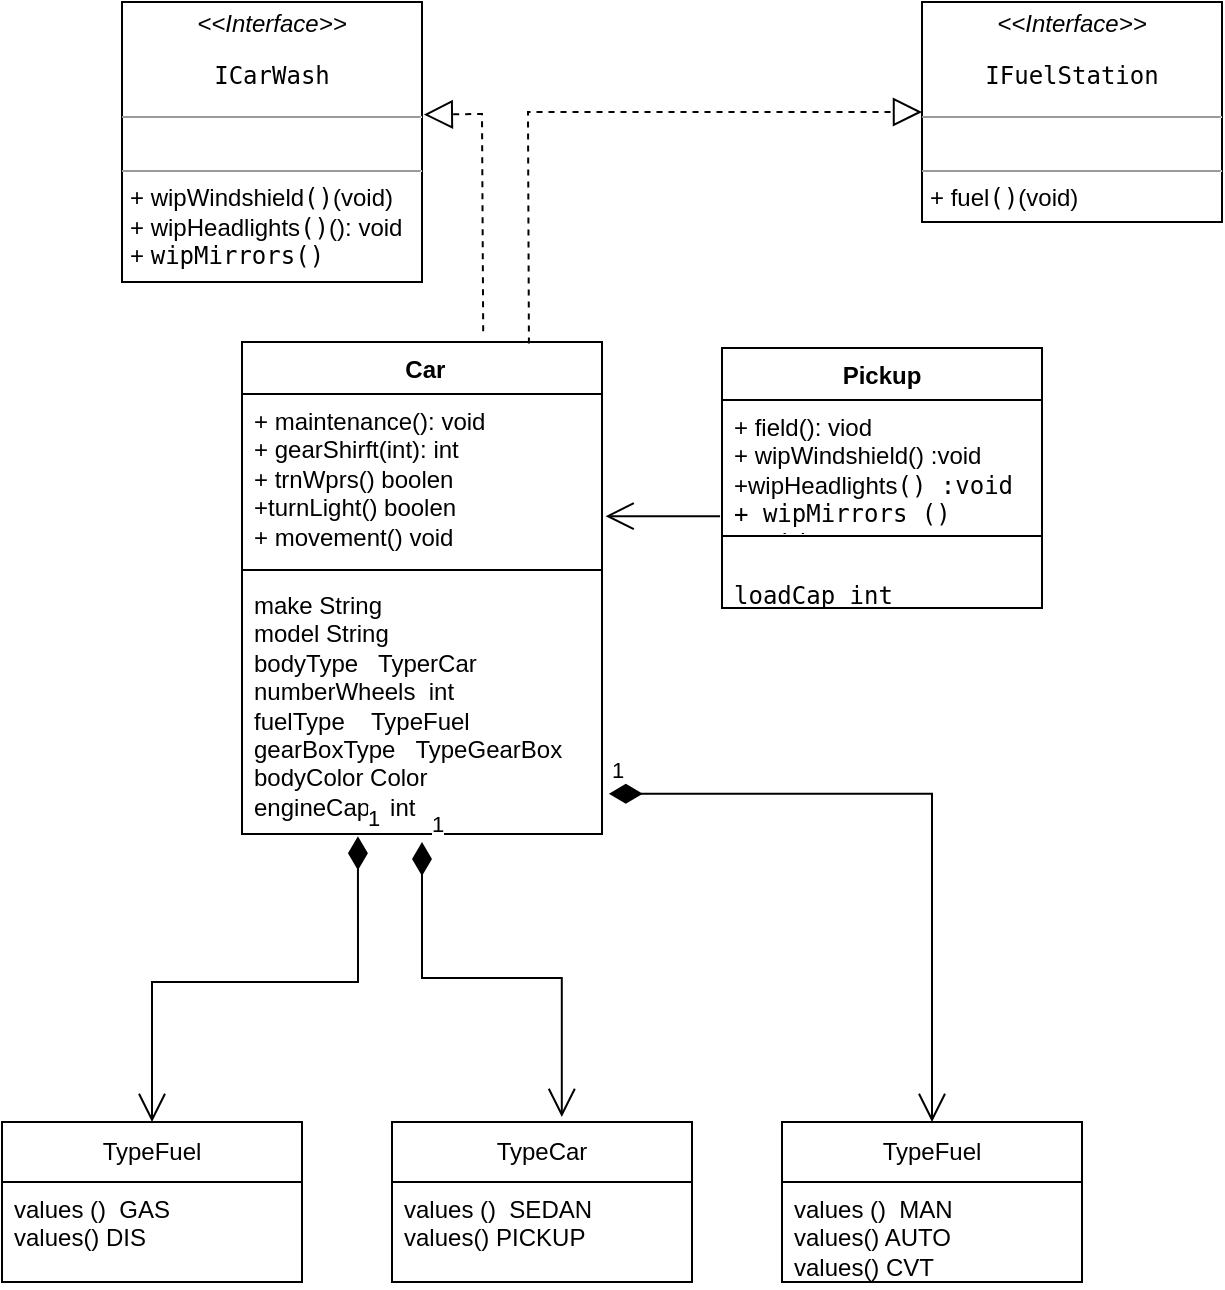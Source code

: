 <mxfile version="22.0.0" type="device">
  <diagram name="Page-1" id="e7e014a7-5840-1c2e-5031-d8a46d1fe8dd">
    <mxGraphModel dx="1246" dy="811" grid="1" gridSize="10" guides="1" tooltips="1" connect="1" arrows="1" fold="1" page="1" pageScale="1" pageWidth="1169" pageHeight="826" background="none" math="0" shadow="0">
      <root>
        <mxCell id="0" />
        <mxCell id="1" parent="0" />
        <mxCell id="eRl1ivDZDA51r_nIInFx-45" value="TypeCar" style="swimlane;fontStyle=0;childLayout=stackLayout;horizontal=1;startSize=30;horizontalStack=0;resizeParent=1;resizeParentMax=0;resizeLast=0;collapsible=1;marginBottom=0;whiteSpace=wrap;html=1;" vertex="1" parent="1">
          <mxGeometry x="435" y="600" width="150" height="80" as="geometry" />
        </mxCell>
        <mxCell id="eRl1ivDZDA51r_nIInFx-62" value="values ()&amp;nbsp; SEDAN&lt;br&gt;values() PICKUP" style="text;strokeColor=none;fillColor=none;align=left;verticalAlign=top;spacingLeft=4;spacingRight=4;overflow=hidden;rotatable=0;points=[[0,0.5],[1,0.5]];portConstraint=eastwest;whiteSpace=wrap;html=1;" vertex="1" parent="eRl1ivDZDA51r_nIInFx-45">
          <mxGeometry y="30" width="150" height="50" as="geometry" />
        </mxCell>
        <mxCell id="eRl1ivDZDA51r_nIInFx-50" value="&amp;nbsp;Car" style="swimlane;fontStyle=1;align=center;verticalAlign=top;childLayout=stackLayout;horizontal=1;startSize=26;horizontalStack=0;resizeParent=1;resizeParentMax=0;resizeLast=0;collapsible=1;marginBottom=0;whiteSpace=wrap;html=1;strokeWidth=1;resizable=0;" vertex="1" parent="1">
          <mxGeometry x="360" y="210" width="180" height="246" as="geometry" />
        </mxCell>
        <mxCell id="eRl1ivDZDA51r_nIInFx-51" value="+ maintenance(): void&lt;br&gt;+ gearShirft(int): int&lt;br&gt;+ trnWprs() boolen&lt;br&gt;+turnLight() boolen&lt;br&gt;+ movement() void" style="text;strokeColor=none;fillColor=none;align=left;verticalAlign=top;spacingLeft=4;spacingRight=4;overflow=hidden;rotatable=0;points=[[0,0.5],[1,0.5]];portConstraint=eastwest;whiteSpace=wrap;html=1;" vertex="1" parent="eRl1ivDZDA51r_nIInFx-50">
          <mxGeometry y="26" width="180" height="84" as="geometry" />
        </mxCell>
        <mxCell id="eRl1ivDZDA51r_nIInFx-52" value="" style="line;strokeWidth=1;fillColor=none;align=left;verticalAlign=middle;spacingTop=-1;spacingLeft=3;spacingRight=3;rotatable=0;labelPosition=right;points=[];portConstraint=eastwest;strokeColor=inherit;" vertex="1" parent="eRl1ivDZDA51r_nIInFx-50">
          <mxGeometry y="110" width="180" height="8" as="geometry" />
        </mxCell>
        <mxCell id="eRl1ivDZDA51r_nIInFx-53" value="make String&lt;br&gt;model String&lt;br&gt;bodyType&amp;nbsp; &amp;nbsp;TyperCar&lt;br&gt;numberWheels&amp;nbsp; int&lt;br&gt;fuelType&amp;nbsp; &amp;nbsp; TypeFuel&lt;br&gt;gearBoxType&amp;nbsp; &amp;nbsp;TypeGearBox&lt;br&gt;bodyColor Color&lt;br&gt;engineCap&amp;nbsp; &amp;nbsp;int" style="text;strokeColor=none;fillColor=none;align=left;verticalAlign=top;spacingLeft=4;spacingRight=4;overflow=hidden;rotatable=0;points=[[0,0.5],[1,0.5]];portConstraint=eastwest;whiteSpace=wrap;html=1;" vertex="1" parent="eRl1ivDZDA51r_nIInFx-50">
          <mxGeometry y="118" width="180" height="128" as="geometry" />
        </mxCell>
        <mxCell id="eRl1ivDZDA51r_nIInFx-54" value="Pickup" style="swimlane;fontStyle=1;align=center;verticalAlign=top;childLayout=stackLayout;horizontal=1;startSize=26;horizontalStack=0;resizeParent=1;resizeParentMax=0;resizeLast=0;collapsible=1;marginBottom=0;whiteSpace=wrap;html=1;" vertex="1" parent="1">
          <mxGeometry x="600" y="213" width="160" height="130" as="geometry" />
        </mxCell>
        <mxCell id="eRl1ivDZDA51r_nIInFx-55" value="+ field(): viod&lt;br&gt;+&amp;nbsp;wipWindshield() :void&lt;br&gt;+wipHeadlights&lt;span style=&quot;font-family: &amp;quot;JetBrains Mono&amp;quot;, monospace; background-color: rgb(255, 255, 255);&quot;&gt;() :void&lt;br&gt;+ wipMirrors () :void&lt;br&gt;&lt;/span&gt;" style="text;strokeColor=none;fillColor=none;align=left;verticalAlign=top;spacingLeft=4;spacingRight=4;overflow=hidden;rotatable=0;points=[[0,0.5],[1,0.5]];portConstraint=eastwest;whiteSpace=wrap;html=1;" vertex="1" parent="eRl1ivDZDA51r_nIInFx-54">
          <mxGeometry y="26" width="160" height="64" as="geometry" />
        </mxCell>
        <mxCell id="eRl1ivDZDA51r_nIInFx-56" value="" style="line;strokeWidth=1;fillColor=none;align=left;verticalAlign=middle;spacingTop=-1;spacingLeft=3;spacingRight=3;rotatable=0;labelPosition=right;points=[];portConstraint=eastwest;strokeColor=inherit;" vertex="1" parent="eRl1ivDZDA51r_nIInFx-54">
          <mxGeometry y="90" width="160" height="8" as="geometry" />
        </mxCell>
        <mxCell id="eRl1ivDZDA51r_nIInFx-57" value="&lt;div style=&quot;&quot;&gt;&lt;pre style=&quot;font-family: &amp;quot;JetBrains Mono&amp;quot;, monospace;&quot;&gt;loadCap int&lt;/pre&gt;&lt;/div&gt;" style="text;strokeColor=none;fillColor=none;align=left;verticalAlign=top;spacingLeft=4;spacingRight=4;overflow=hidden;rotatable=0;points=[[0,0.5],[1,0.5]];portConstraint=eastwest;whiteSpace=wrap;html=1;" vertex="1" parent="eRl1ivDZDA51r_nIInFx-54">
          <mxGeometry y="98" width="160" height="32" as="geometry" />
        </mxCell>
        <mxCell id="eRl1ivDZDA51r_nIInFx-63" value="TypeFuel" style="swimlane;fontStyle=0;childLayout=stackLayout;horizontal=1;startSize=30;horizontalStack=0;resizeParent=1;resizeParentMax=0;resizeLast=0;collapsible=1;marginBottom=0;whiteSpace=wrap;html=1;" vertex="1" parent="1">
          <mxGeometry x="240" y="600" width="150" height="80" as="geometry" />
        </mxCell>
        <mxCell id="eRl1ivDZDA51r_nIInFx-64" value="values ()&amp;nbsp; GAS&lt;br&gt;values() DIS" style="text;strokeColor=none;fillColor=none;align=left;verticalAlign=top;spacingLeft=4;spacingRight=4;overflow=hidden;rotatable=0;points=[[0,0.5],[1,0.5]];portConstraint=eastwest;whiteSpace=wrap;html=1;" vertex="1" parent="eRl1ivDZDA51r_nIInFx-63">
          <mxGeometry y="30" width="150" height="50" as="geometry" />
        </mxCell>
        <mxCell id="eRl1ivDZDA51r_nIInFx-65" value="TypeFuel" style="swimlane;fontStyle=0;childLayout=stackLayout;horizontal=1;startSize=30;horizontalStack=0;resizeParent=1;resizeParentMax=0;resizeLast=0;collapsible=1;marginBottom=0;whiteSpace=wrap;html=1;" vertex="1" parent="1">
          <mxGeometry x="630" y="600" width="150" height="80" as="geometry" />
        </mxCell>
        <mxCell id="eRl1ivDZDA51r_nIInFx-66" value="values ()&amp;nbsp; MAN&lt;br&gt;values() AUTO&lt;br&gt;values() CVT" style="text;strokeColor=none;fillColor=none;align=left;verticalAlign=top;spacingLeft=4;spacingRight=4;overflow=hidden;rotatable=0;points=[[0,0.5],[1,0.5]];portConstraint=eastwest;whiteSpace=wrap;html=1;" vertex="1" parent="eRl1ivDZDA51r_nIInFx-65">
          <mxGeometry y="30" width="150" height="50" as="geometry" />
        </mxCell>
        <mxCell id="eRl1ivDZDA51r_nIInFx-71" value="&lt;p style=&quot;margin:0px;margin-top:4px;text-align:center;&quot;&gt;&lt;i&gt;&amp;lt;&amp;lt;Interface&amp;gt;&amp;gt;&lt;/i&gt;&lt;br&gt;&lt;/p&gt;&lt;pre style=&quot;border-color: var(--border-color); text-align: center; font-family: &amp;quot;JetBrains Mono&amp;quot;, monospace;&quot;&gt;ICarWash&lt;/pre&gt;&lt;hr size=&quot;1&quot;&gt;&lt;p style=&quot;margin:0px;margin-left:4px;&quot;&gt;&lt;br&gt;&lt;/p&gt;&lt;hr size=&quot;1&quot;&gt;&lt;p style=&quot;margin:0px;margin-left:4px;&quot;&gt;+&amp;nbsp;wipWindshield&lt;span style=&quot;background-color: rgb(255, 255, 255);&quot;&gt;&lt;span style=&quot;font-family: &amp;quot;JetBrains Mono&amp;quot;, monospace;&quot;&gt;(&lt;/span&gt;&lt;span style=&quot;font-family: &amp;quot;JetBrains Mono&amp;quot;, monospace;&quot;&gt;)&lt;/span&gt;(void)&lt;/span&gt;&lt;/p&gt;&lt;p style=&quot;margin:0px;margin-left:4px;&quot;&gt;&lt;span style=&quot;background-color: rgb(255, 255, 255);&quot;&gt;+&amp;nbsp;wipHeadlights&lt;span style=&quot;font-family: &amp;quot;JetBrains Mono&amp;quot;, monospace;&quot;&gt;()&lt;/span&gt;(): &lt;/span&gt;void&lt;/p&gt;&lt;p style=&quot;margin:0px;margin-left:4px;&quot;&gt;&lt;span style=&quot;background-color: initial;&quot;&gt;+&amp;nbsp;&lt;/span&gt;&lt;span style=&quot;font-family: &amp;quot;JetBrains Mono&amp;quot;, monospace; background-color: initial;&quot;&gt;wipMirror&lt;/span&gt;&lt;span style=&quot;font-family: &amp;quot;JetBrains Mono&amp;quot;, monospace; background-color: rgb(255, 255, 255);&quot;&gt;s()&lt;/span&gt;&lt;/p&gt;&lt;p style=&quot;margin:0px;margin-left:4px;&quot;&gt;&lt;span style=&quot;background-color: initial;&quot;&gt;&lt;br&gt;&lt;/span&gt;&lt;/p&gt;" style="verticalAlign=top;align=left;overflow=fill;fontSize=12;fontFamily=Helvetica;html=1;whiteSpace=wrap;recursiveResize=0;imageAspect=0;strokeColor=default;" vertex="1" parent="1">
          <mxGeometry x="300" y="40" width="150" height="140" as="geometry" />
        </mxCell>
        <mxCell id="eRl1ivDZDA51r_nIInFx-73" value="&lt;p style=&quot;margin:0px;margin-top:4px;text-align:center;&quot;&gt;&lt;i&gt;&amp;lt;&amp;lt;Interface&amp;gt;&amp;gt;&lt;/i&gt;&lt;br&gt;&lt;/p&gt;&lt;pre style=&quot;border-color: var(--border-color); text-align: center; font-family: &amp;quot;JetBrains Mono&amp;quot;, monospace;&quot;&gt;&lt;div style=&quot;&quot;&gt;&lt;pre style=&quot;font-family: &amp;quot;JetBrains Mono&amp;quot;, monospace;&quot;&gt;&lt;span style=&quot;background-color: rgb(255, 255, 255);&quot;&gt;IFuelStation&lt;/span&gt;&lt;/pre&gt;&lt;/div&gt;&lt;/pre&gt;&lt;hr size=&quot;1&quot;&gt;&lt;p style=&quot;margin:0px;margin-left:4px;&quot;&gt;&lt;br&gt;&lt;/p&gt;&lt;hr size=&quot;1&quot;&gt;&lt;p style=&quot;margin:0px;margin-left:4px;&quot;&gt;+&amp;nbsp;fuel&lt;span style=&quot;background-color: rgb(255, 255, 255);&quot;&gt;&lt;span style=&quot;font-family: &amp;quot;JetBrains Mono&amp;quot;, monospace;&quot;&gt;(&lt;/span&gt;&lt;span style=&quot;font-family: &amp;quot;JetBrains Mono&amp;quot;, monospace;&quot;&gt;)&lt;/span&gt;(void)&lt;/span&gt;&lt;/p&gt;&lt;p style=&quot;margin:0px;margin-left:4px;&quot;&gt;&lt;span style=&quot;background-color: initial;&quot;&gt;&lt;br&gt;&lt;/span&gt;&lt;/p&gt;" style="verticalAlign=top;align=left;overflow=fill;fontSize=12;fontFamily=Helvetica;html=1;whiteSpace=wrap;recursiveResize=0;imageAspect=0;strokeColor=default;" vertex="1" parent="1">
          <mxGeometry x="700" y="40" width="150" height="110" as="geometry" />
        </mxCell>
        <mxCell id="eRl1ivDZDA51r_nIInFx-74" value="1" style="endArrow=open;html=1;endSize=12;startArrow=diamondThin;startSize=14;startFill=1;edgeStyle=orthogonalEdgeStyle;align=left;verticalAlign=bottom;rounded=0;entryX=0.5;entryY=0;entryDx=0;entryDy=0;exitX=0.322;exitY=1.009;exitDx=0;exitDy=0;exitPerimeter=0;" edge="1" parent="1" source="eRl1ivDZDA51r_nIInFx-53" target="eRl1ivDZDA51r_nIInFx-63">
          <mxGeometry x="-1" y="3" relative="1" as="geometry">
            <mxPoint x="470" y="470" as="sourcePoint" />
            <mxPoint x="720" y="390" as="targetPoint" />
            <Array as="points">
              <mxPoint x="418" y="530" />
              <mxPoint x="315" y="530" />
            </Array>
          </mxGeometry>
        </mxCell>
        <mxCell id="eRl1ivDZDA51r_nIInFx-75" value="1" style="endArrow=open;html=1;endSize=12;startArrow=diamondThin;startSize=14;startFill=1;edgeStyle=orthogonalEdgeStyle;align=left;verticalAlign=bottom;rounded=0;entryX=0.566;entryY=-0.031;entryDx=0;entryDy=0;entryPerimeter=0;exitX=0.5;exitY=1.031;exitDx=0;exitDy=0;exitPerimeter=0;" edge="1" parent="1" source="eRl1ivDZDA51r_nIInFx-53" target="eRl1ivDZDA51r_nIInFx-45">
          <mxGeometry x="-1" y="3" relative="1" as="geometry">
            <mxPoint x="560" y="390" as="sourcePoint" />
            <mxPoint x="720" y="390" as="targetPoint" />
            <Array as="points">
              <mxPoint x="450" y="528" />
              <mxPoint x="520" y="528" />
            </Array>
          </mxGeometry>
        </mxCell>
        <mxCell id="eRl1ivDZDA51r_nIInFx-76" value="1" style="endArrow=open;html=1;endSize=12;startArrow=diamondThin;startSize=14;startFill=1;edgeStyle=orthogonalEdgeStyle;align=left;verticalAlign=bottom;rounded=0;exitX=1.019;exitY=0.843;exitDx=0;exitDy=0;exitPerimeter=0;entryX=0.5;entryY=0;entryDx=0;entryDy=0;" edge="1" parent="1" source="eRl1ivDZDA51r_nIInFx-53" target="eRl1ivDZDA51r_nIInFx-65">
          <mxGeometry x="-1" y="3" relative="1" as="geometry">
            <mxPoint x="560" y="390" as="sourcePoint" />
            <mxPoint x="720" y="390" as="targetPoint" />
          </mxGeometry>
        </mxCell>
        <mxCell id="eRl1ivDZDA51r_nIInFx-77" value="" style="endArrow=open;endFill=1;endSize=12;html=1;rounded=0;exitX=-0.006;exitY=0.908;exitDx=0;exitDy=0;exitPerimeter=0;entryX=1.01;entryY=0.727;entryDx=0;entryDy=0;entryPerimeter=0;" edge="1" parent="1" source="eRl1ivDZDA51r_nIInFx-55" target="eRl1ivDZDA51r_nIInFx-51">
          <mxGeometry width="160" relative="1" as="geometry">
            <mxPoint x="560" y="390" as="sourcePoint" />
            <mxPoint x="720" y="390" as="targetPoint" />
          </mxGeometry>
        </mxCell>
        <mxCell id="eRl1ivDZDA51r_nIInFx-78" value="" style="endArrow=block;dashed=1;endFill=0;endSize=12;html=1;rounded=0;exitX=0.67;exitY=-0.022;exitDx=0;exitDy=0;exitPerimeter=0;entryX=1.006;entryY=0.402;entryDx=0;entryDy=0;entryPerimeter=0;" edge="1" parent="1" source="eRl1ivDZDA51r_nIInFx-50" target="eRl1ivDZDA51r_nIInFx-71">
          <mxGeometry width="160" relative="1" as="geometry">
            <mxPoint x="560" y="280" as="sourcePoint" />
            <mxPoint x="720" y="280" as="targetPoint" />
            <Array as="points">
              <mxPoint x="480" y="96" />
            </Array>
          </mxGeometry>
        </mxCell>
        <mxCell id="eRl1ivDZDA51r_nIInFx-79" value="" style="endArrow=block;dashed=1;endFill=0;endSize=12;html=1;rounded=0;exitX=0.797;exitY=0.003;exitDx=0;exitDy=0;exitPerimeter=0;entryX=0;entryY=0.5;entryDx=0;entryDy=0;" edge="1" parent="1" source="eRl1ivDZDA51r_nIInFx-50" target="eRl1ivDZDA51r_nIInFx-73">
          <mxGeometry width="160" relative="1" as="geometry">
            <mxPoint x="560" y="280" as="sourcePoint" />
            <mxPoint x="720" y="280" as="targetPoint" />
            <Array as="points">
              <mxPoint x="503" y="95" />
            </Array>
          </mxGeometry>
        </mxCell>
      </root>
    </mxGraphModel>
  </diagram>
</mxfile>
